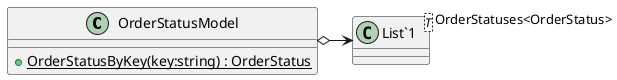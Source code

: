 @startuml
class OrderStatusModel {
    + {static} OrderStatusByKey(key:string) : OrderStatus
}
class "List`1"<T> {
}
OrderStatusModel o-> "OrderStatuses<OrderStatus>" "List`1"
@enduml
